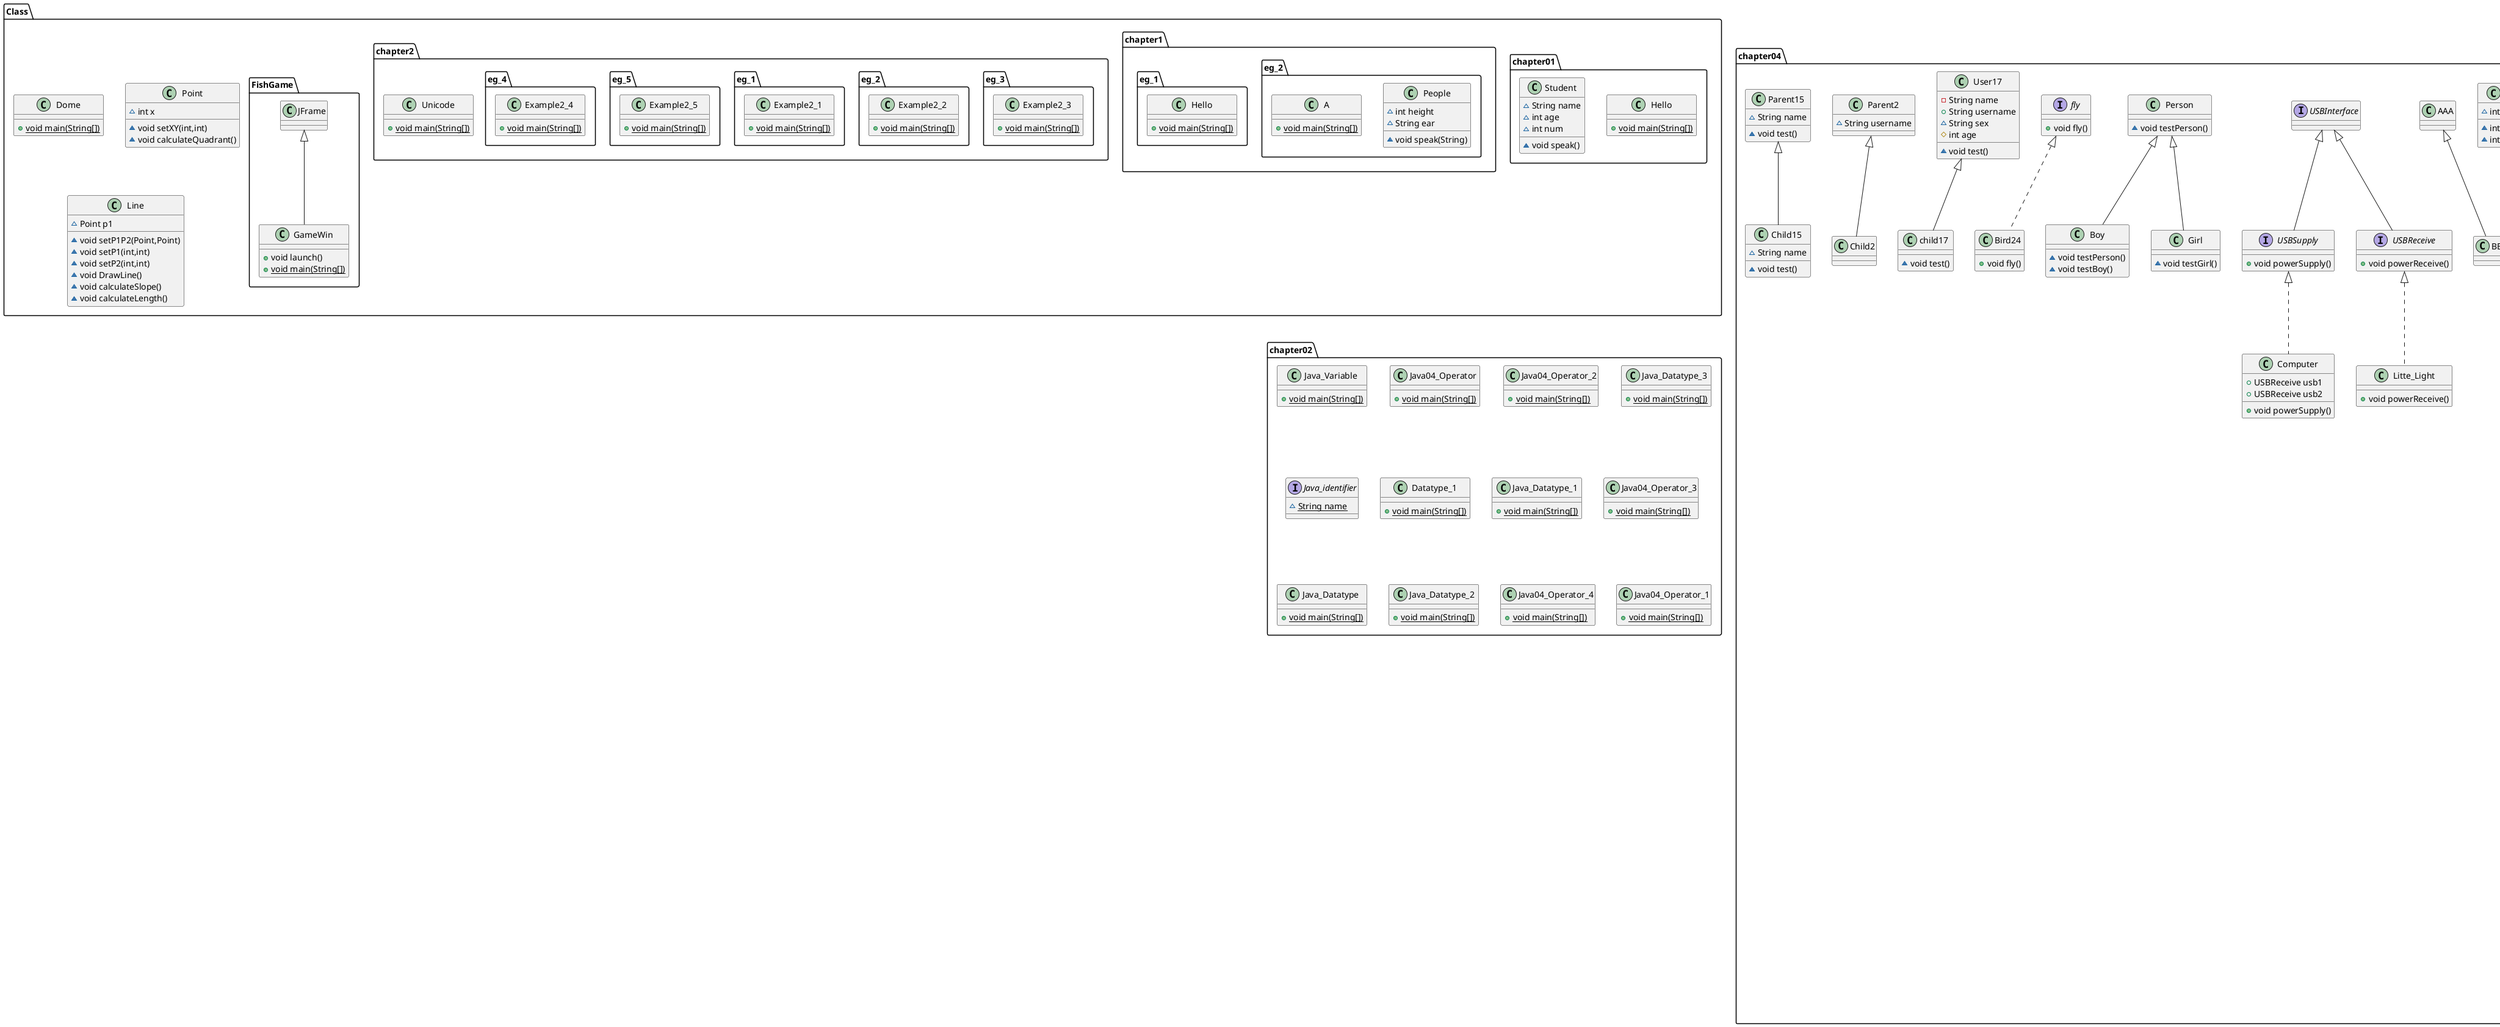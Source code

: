 @startuml
class Class.chapter01.Hello {
+ {static} void main(String[])
}

class Class.chapter01.Student {
~ String name
~ int age
~ int num
~ void speak()
}


class chapter04.Java08_object_Static_2 {
+ {static} void main(String[])
}

class chapter04.User08 {
~ {static} void test()
}

class chapter04.Java07_object_Method_Param_1 {
+ {static} void main(String[])
+ {static} void test(User)
}

class chapter04.User {
~ String name
}

class chapter04.Java19_object {
+ {static} void main(String[])
}

class chapter04.User19 {
- {static} User19 user19
+ {static} User19 getInstance()
}


class chapter04.Java18_object {
+ {static} void main(String[])
}

class chapter04.OuterClass {
}
class chapter04.OuterClass$InnerClass {
}
class chapter02.Java_Variable {
+ {static} void main(String[])
}

class chapter03.Java03_FlowControl {
+ {static} void main(String[])
}

class chapter02.Java04_Operator {
+ {static} void main(String[])
}

class chapter04.Java11_object_Instance {
+ {static} void main(String[])
}

class chapter04.User11 {
~ String username
~ void test()
}


class chapter04.Java08_object_Static_1 {
+ {static} void main(String[])
}

class chapter04.Test {
~ String name
~ {static} String sex
~ void test()
~ {static} void test1()
}


class chapter04.Java12_object_Extends {
+ {static} void main(String[])
}

class chapter04.Parent {
~ String name
~ void test()
}


class chapter04.Child {
}
class chapter04.Java02_object_2 {
+ {static} void main(String[])
}

class chapter04.Teacher {
~ String name
~ void teach()
}


class chapter04.Student {
~ String name
~ void study()
}


class chapter04.Java09_object_Package {
+ {static} void main(String[])
}

class Class.chapter1.eg_2.People {
~ int height
~ String ear
~ void speak(String)
}


class Class.chapter1.eg_2.A {
+ {static} void main(String[])
}

class Class.chapter1.eg_1.Hello {
+ {static} void main(String[])
}

class chapter03.Java04_FlowControl_Test {
+ {static} void main(String[])
}

class chapter03.Java02_FlowControl {
+ {static} void main(String[])
}

class chapter04.Java17_object_Access_1 {
+ {static} void main(String[])
}

class chapter04.Person17 {
~ void test()
}

class Class.chapter2.eg_3.Example2_3 {
+ {static} void main(String[])
}

class Class.chapter2.eg_2.Example2_2 {
+ {static} void main(String[])
}

class Class.chapter2.eg_1.Example2_1 {
+ {static} void main(String[])
}

class chapter04.Java06_object_Method {
+ {static} void main(String[])
}

class chapter04.User06 {
~ String account
~ String password
~ boolean register()
~ boolean login()
}


class chapter02.Java04_Operator_2 {
+ {static} void main(String[])
}

class Class.chapter2.Unicode {
+ {static} void main(String[])
}

class chapter02.Java_Datatype_3 {
+ {static} void main(String[])
}

class Class.chapter2.eg_5.Example2_5 {
+ {static} void main(String[])
}

class Class.chapter2.eg_4.Example2_4 {
+ {static} void main(String[])
}

class chapter01.ChristmasTree {
+ {static} void main(String[])
}

class chapter04.Java02_object_1 {
+ {static} void main(String[])
}

class chapter04.Dog {
~ String color
~ String name
~ void run()
}


class chapter03.Java05_FlowControl {
+ {static} void main(String[])
}

class chapter04.Java14_object_2 {
+ {static} void main(String[])
~ {static} void test(byte)
~ {static} void test(short)
~ {static} void test(char)
~ {static} void test(int)
}

class chapter04.Java05_object_Field {
+ {static} void main(String[])
}

class chapter04.User05 {
~ String name
}

class chapter04.Java14_object_1 {
+ {static} void main(String[])
}

class chapter04.User141 {
}
interface chapter02.Java_identifier {
~ {static} String name
}

class chapter02.Datatype_1 {
+ {static} void main(String[])
}

class chapter02.Java_Datatype_1 {
+ {static} void main(String[])
}

class chapter02.Java04_Operator_3 {
+ {static} void main(String[])
}

class chapter04.Java21_object_Abstract {
+ {static} void main(String[])
}

abstract class chapter04.Person21 {
+ {abstract}void eat()
+ void test()
}

class chapter04.Child21 {
+ void eat()
}

class Class.Dome {
+ {static} void main(String[])
}

class Class.Point {
~ int x
~ void setXY(int,int)
~ void calculateQuadrant()
}


class Class.Line {
~ Point p1
~ void setP1P2(Point,Point)
~ void setP1(int,int)
~ void setP2(int,int)
~ void DrawLine()
~ void calculateSlope()
~ void calculateLength()
}


class chapter04.Java10_object_Import {
+ {static} void main(String[])
}

class chapter03.Java05_FlowControl_1 {
+ {static} void main(String[])
}

class chapter04.Java12_object_Extends_1 {
+ {static} void main(String[])
}

class chapter04.Parent1 {
~ String name
}

class chapter04.Child1 {
~ String name
~ void test()
}


class chapter04.Java16_object_Recursion {
+ {static} void main(String[])
+ {static} int computeFactorial(int)
+ {static} int computeAP(int)
}

class chapter01.sum {
+ {static} void main(String[])
}

class chapter04.Java23_object_Enum {
+ {static} void main(String[])
}

class chapter04.MyCity {
+ String name
+ int code
+ {static} MyCity BEIJING
+ {static} MyCity SHANGHAI
}

enum chapter04.City {
+  BEIJING
+  SHANGHAI
+ String name
+ int code
}

class chapter01.HolleWorld {
+ {static} void main(String[])
}

class Class.FishGame.GameWin {
+ void launch()
+ {static} void main(String[])
}

class chapter04.Java04_object_class {
+ {static} void main(String[])
}

class chapter04.User04 {
}
class chapter04.Java08_object_Static {
+ {static} void main(String[])
}

class chapter04.Bird {
~ {static} String type
~ {static} void fly()
}


class chapter04.Chinese {
~ String name
~ String nationality
}

class chapter04.Java15_object_1 {
+ {static} void main(String[])
}

class chapter04.CCC {
~ int i
~ int sum()
~ int getI()
}


class chapter04.DDD {
~ int i
~ int getI()
}


class chapter04.Java07_object_Method_Param {
+ {static} void main(String[])
}

class chapter04.User07 {
~ void sayHello(String,int)
~ void test(String)
}

class chapter04.Java20_object {
+ {static} void main(String[])
}

class chapter04.User20 {
+ String name
+ void test(String)
}


class chapter04.Java01_object {
+ {static} void main(String[])
}

class chapter04.Cooking {
~ String name
~ String type
~ String food
~ String relish
~ void execute()
}


class chapter02.Java_Datatype {
+ {static} void main(String[])
}

class chapter04.Java14_object_3 {
+ {static} void main(String[])
~ {static} void test(AAA)
~ {static} void test(BBB)
}

class chapter04.AAA {
}
class chapter04.BBB {
}
class chapter02.Java_Datatype_2 {
+ {static} void main(String[])
}

class chapter04.Java22_object {
+ {static} void main(String[])
}

interface chapter04.USBInterface {
}
interface chapter04.USBSupply {
+ void powerSupply()
}

interface chapter04.USBReceive {
+ void powerReceive()
}

class chapter04.Computer {
+ USBReceive usb1
+ USBReceive usb2
+ void powerSupply()
}


class chapter04.Litte_Light {
+ void powerReceive()
}

class chapter03.Java01_FlowControl {
+ {static} void main(String[])
}

class chapter03.Java04_03 {
+ {static} void main(String[])
}

class chapter04.Java02_object {
+ {static} void main(String[])
}

class chapter04.Animal {
~ String type
~ String name
~ void run()
}


class chapter04.Java13_object {
+ {static} void main(String[])
}

class chapter04.Person {
~ void testPerson()
}

class chapter04.Boy {
~ void testPerson()
~ void testBoy()
}

class chapter04.Girl {
~ void testGirl()
}

class chapter04.Java24_object {
+ {static} void main(String[])
}

interface chapter04.fly {
+ void fly()
}

class chapter04.Bird24 {
+ void fly()
}

abstract class chapter04.Person24 {
+ {abstract}String name()
}

class chapter04.Me {
+ void sayHello(Person24)
}

class chapter03.Java06_FlowControl_Test {
+ {static} void main(String[])
}

class chapter04.Java03_object {
+ {static} void main(String[])
}

class chapter04.Java17_object_Access {
- String name
+ String username
~ String sex
+ {static} void main(String[])
}


class chapter04.User17 {
- String name
+ String username
~ String sex
# int age
~ void test()
}


class chapter04.child17 {
~ void test()
}

class chapter02.Java04_Operator_4 {
+ {static} void main(String[])
}

class chapter04.Java12_object_Extends_2 {
+ {static} void main(String[])
}

class chapter04.Parent2 {
~ String username
}

class chapter04.Child2 {
}
class chapter02.Java04_Operator_1 {
+ {static} void main(String[])
}

class chapter04.Java15_object {
+ {static} void main(String[])
}

class chapter04.Parent15 {
~ String name
~ void test()
}


class chapter04.Child15 {
~ String name
~ void test()
}


class chapter04.Java25_object {
+ {static} void main(String[])
+ {static} boolean login(User25)
}

class chapter04.User25 {
- String account
- String password
+ void login()
+ void setAccount(String)
+ void setpassword(String)
+ String getAccount()
}


class chapter04.Java14_object {
+ {static} void main(String[])
}

class chapter04.User14 {
~ void login(String,String)
~ void login(int)
~ void login(String)
}



chapter04.OuterClass +.. chapter04.OuterClass$InnerClass
chapter04.Parent <|-- chapter04.Child
javax.swing.JFrame <|-- chapter01.ChristmasTree
chapter04.Person21 <|-- chapter04.Child21
chapter04.Parent1 <|-- chapter04.Child1
Class.FishGame.JFrame <|-- Class.FishGame.GameWin
chapter04.CCC <|-- chapter04.DDD
chapter04.AAA <|-- chapter04.BBB
chapter04.USBInterface <|-- chapter04.USBSupply
chapter04.USBInterface <|-- chapter04.USBReceive
chapter04.USBSupply <|.. chapter04.Computer
chapter04.USBReceive <|.. chapter04.Litte_Light
chapter04.Person <|-- chapter04.Boy
chapter04.Person <|-- chapter04.Girl
chapter04.fly <|.. chapter04.Bird24
chapter04.User17 <|-- chapter04.child17
chapter04.Parent2 <|-- chapter04.Child2
chapter04.Parent15 <|-- chapter04.Child15
@enduml